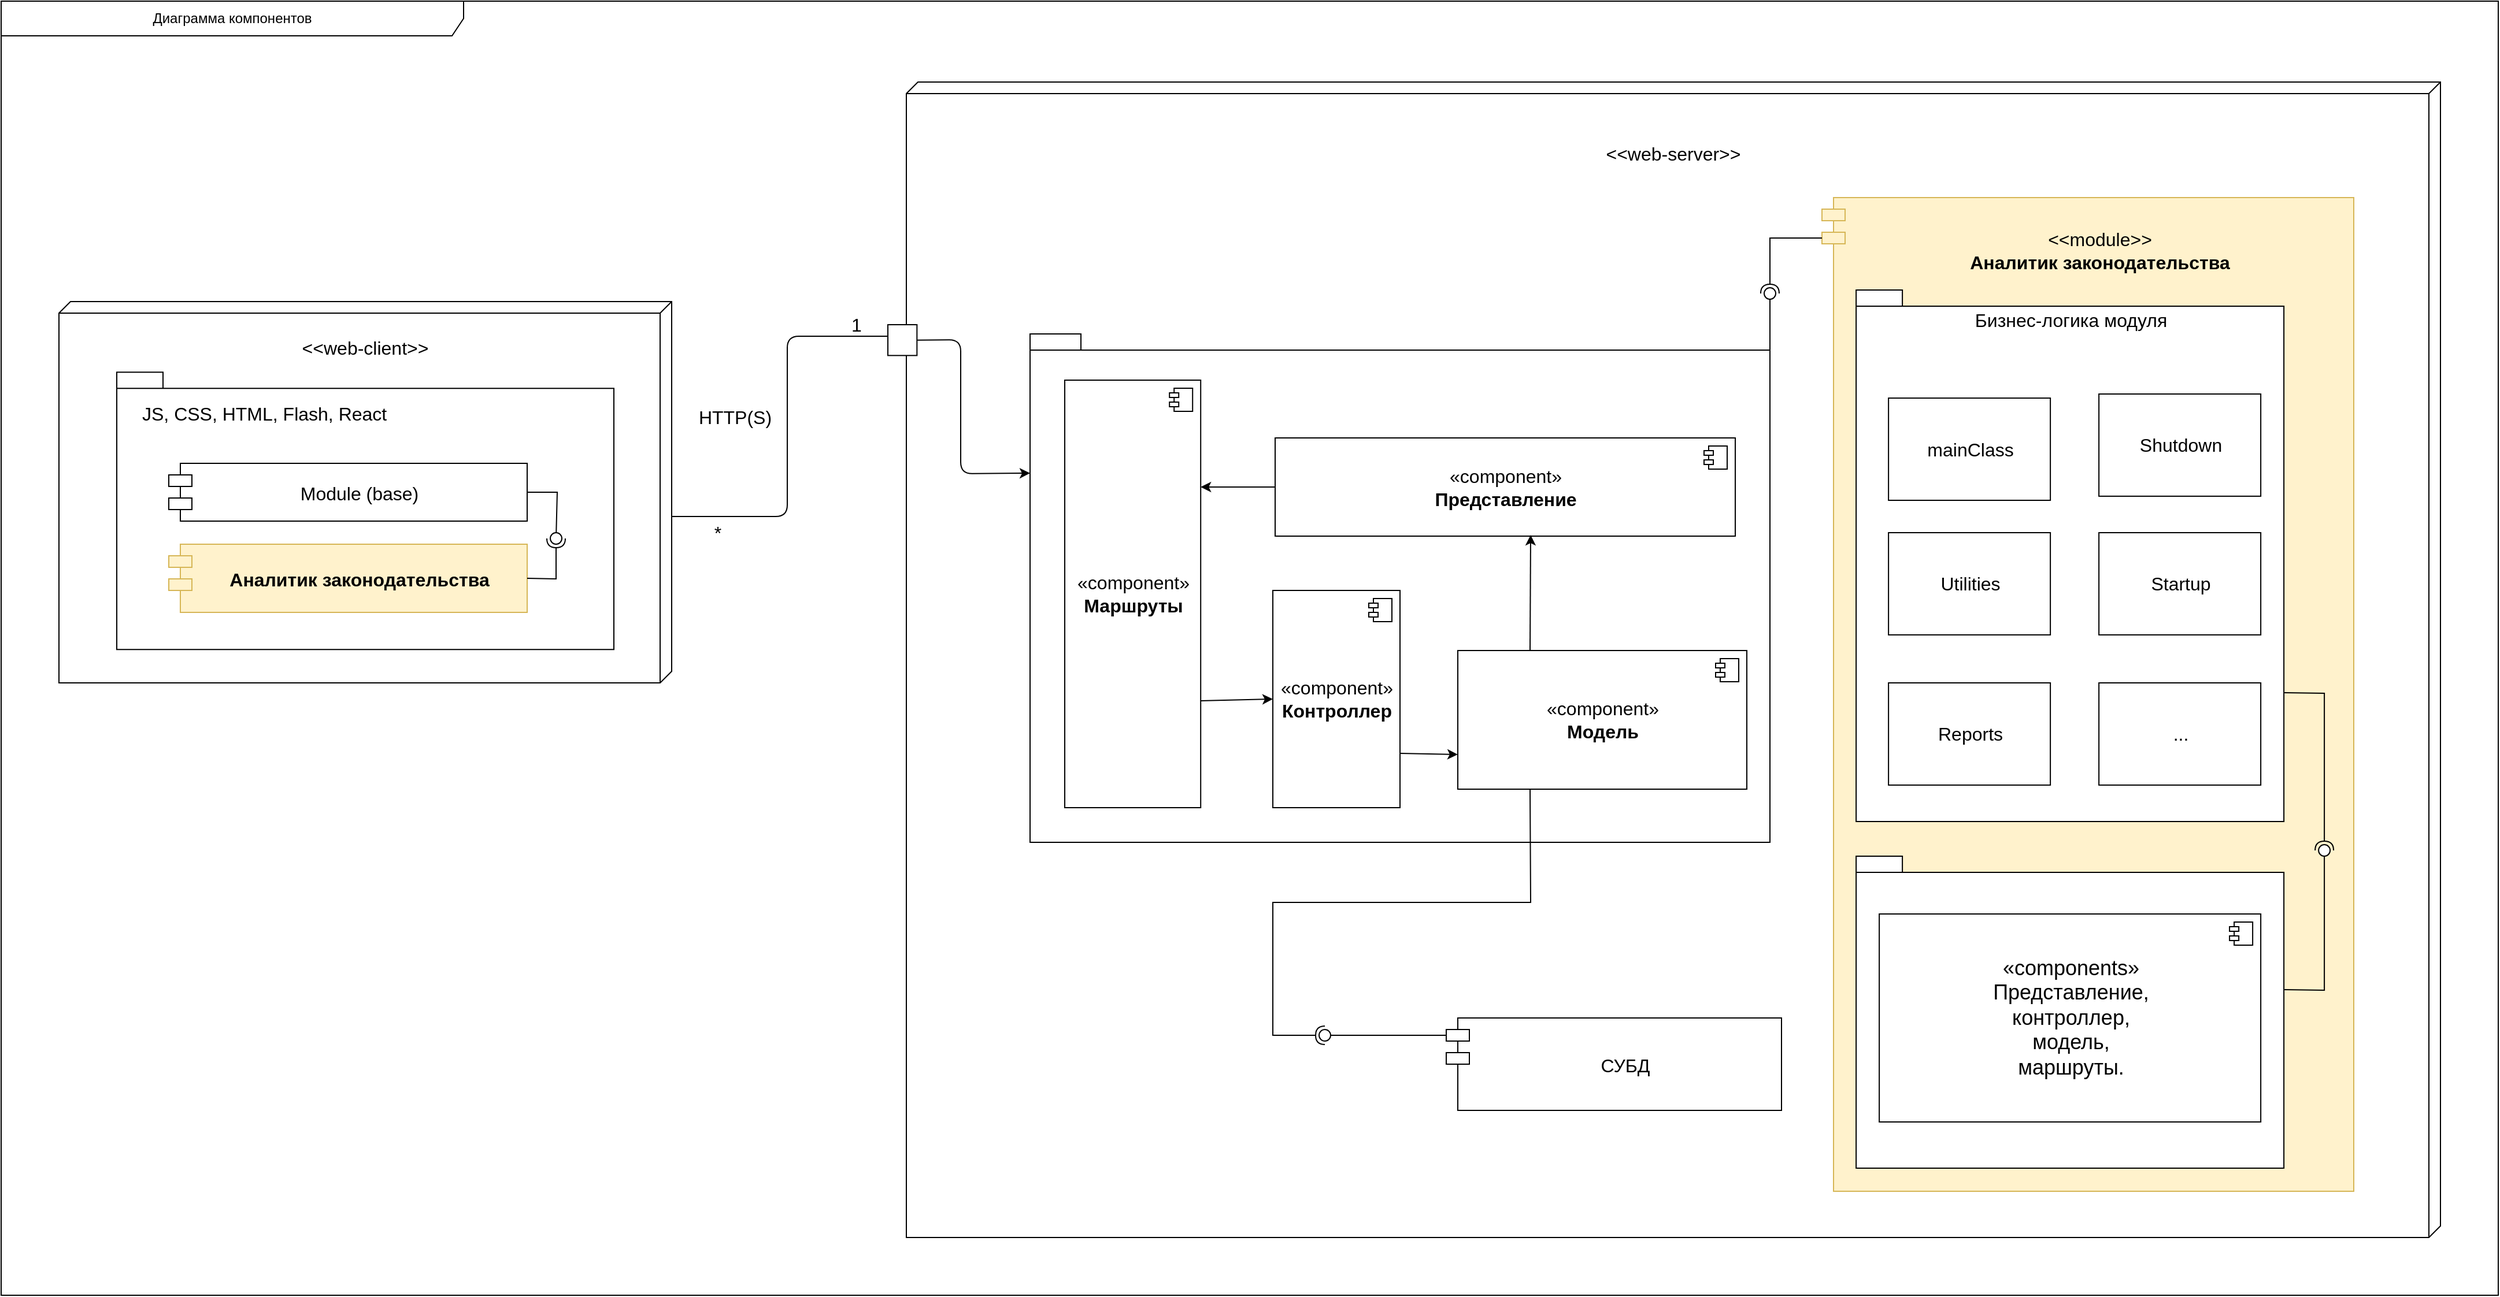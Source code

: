 <mxfile version="14.1.8" type="device"><diagram name="Page-1" id="e7e014a7-5840-1c2e-5031-d8a46d1fe8dd"><mxGraphModel dx="3784" dy="2759" grid="1" gridSize="10" guides="1" tooltips="1" connect="1" arrows="1" fold="1" page="1" pageScale="1" pageWidth="1169" pageHeight="826" background="none" math="0" shadow="0"><root><mxCell id="0"/><mxCell id="1" parent="0"/><mxCell id="7kr1iE2npTR5GAXy539B-20" value="" style="endArrow=none;html=1;exitX=0;exitY=0;exitDx=186;exitDy=0;exitPerimeter=0;entryX=0;entryY=0;entryDx=220;entryDy=730.0;entryPerimeter=0;" edge="1" parent="1" source="Ja1YPHmaNhb-Zqx3PZYz-48" target="7kr1iE2npTR5GAXy539B-4"><mxGeometry width="50" height="50" relative="1" as="geometry"><mxPoint x="-120" y="610" as="sourcePoint"/><mxPoint x="-140" y="260" as="targetPoint"/><Array as="points"><mxPoint x="-170" y="316"/><mxPoint x="-170" y="160"/></Array></mxGeometry></mxCell><mxCell id="31887JfQ04T_51z_vyh9-67" value="Диаграмма компонентов" style="shape=umlFrame;whiteSpace=wrap;html=1;width=400;height=30;" parent="1" vertex="1"><mxGeometry x="-850" y="-130" width="2160" height="1120" as="geometry"/></mxCell><mxCell id="7kr1iE2npTR5GAXy539B-9" value="" style="group" vertex="1" connectable="0" parent="1"><mxGeometry x="-67" y="-60" width="1327" height="1000" as="geometry"/></mxCell><mxCell id="7kr1iE2npTR5GAXy539B-3" value="" style="group;fillColor=#ffffff;container=0;" vertex="1" connectable="0" parent="7kr1iE2npTR5GAXy539B-9"><mxGeometry width="1327.0" height="1000.0" as="geometry"/></mxCell><mxCell id="7kr1iE2npTR5GAXy539B-8" value="" style="group" vertex="1" connectable="0" parent="7kr1iE2npTR5GAXy539B-9"><mxGeometry width="1327.0" height="1000.0" as="geometry"/></mxCell><mxCell id="7kr1iE2npTR5GAXy539B-4" value="" style="verticalAlign=top;align=center;spacingTop=35;spacingLeft=2;spacingRight=12;shape=cube;size=10;direction=south;fontStyle=4;html=1;labelBackgroundColor=none;fillColor=none;fontSize=16;fontColor=none;" vertex="1" parent="7kr1iE2npTR5GAXy539B-8"><mxGeometry width="1327.0" height="1000.0" as="geometry"/></mxCell><mxCell id="7kr1iE2npTR5GAXy539B-5" value="&lt;span&gt;&amp;lt;&amp;lt;web-server&amp;gt;&amp;gt;&lt;/span&gt;" style="text;whiteSpace=wrap;html=1;fontSize=16;fontColor=none;align=center;" vertex="1" parent="7kr1iE2npTR5GAXy539B-8"><mxGeometry x="68.059" y="46.163" width="1190.901" height="65.465" as="geometry"/></mxCell><mxCell id="7kr1iE2npTR5GAXy539B-161" value="" style="group" vertex="1" connectable="0" parent="7kr1iE2npTR5GAXy539B-8"><mxGeometry x="107" y="100" width="1145" height="860" as="geometry"/></mxCell><mxCell id="7kr1iE2npTR5GAXy539B-144" value="" style="group" vertex="1" connectable="0" parent="7kr1iE2npTR5GAXy539B-161"><mxGeometry y="118" width="640" height="440" as="geometry"/></mxCell><mxCell id="7kr1iE2npTR5GAXy539B-125" value="" style="shape=folder;fontStyle=1;spacingTop=10;tabWidth=40;tabHeight=14;tabPosition=left;html=1;fillColor=#FFFFFF;fontSize=16;align=left;" vertex="1" parent="7kr1iE2npTR5GAXy539B-144"><mxGeometry width="640" height="440" as="geometry"/></mxCell><mxCell id="7kr1iE2npTR5GAXy539B-126" value="" style="group" vertex="1" connectable="0" parent="7kr1iE2npTR5GAXy539B-144"><mxGeometry x="30" y="40" width="590" height="370" as="geometry"/></mxCell><mxCell id="7kr1iE2npTR5GAXy539B-64" value="«component»&lt;br&gt;&lt;b&gt;Контроллер&lt;/b&gt;" style="html=1;dropTarget=0;fontSize=16;" vertex="1" parent="7kr1iE2npTR5GAXy539B-126"><mxGeometry x="180" y="182" width="110" height="188" as="geometry"/></mxCell><mxCell id="7kr1iE2npTR5GAXy539B-65" value="" style="shape=module;jettyWidth=8;jettyHeight=4;" vertex="1" parent="7kr1iE2npTR5GAXy539B-64"><mxGeometry x="1" width="20" height="20" relative="1" as="geometry"><mxPoint x="-27" y="7" as="offset"/></mxGeometry></mxCell><mxCell id="7kr1iE2npTR5GAXy539B-55" value="«component»&lt;br&gt;&lt;b&gt;Маршруты&lt;/b&gt;" style="html=1;dropTarget=0;fontSize=16;" vertex="1" parent="7kr1iE2npTR5GAXy539B-126"><mxGeometry width="117.6" height="370" as="geometry"/></mxCell><mxCell id="7kr1iE2npTR5GAXy539B-56" value="" style="shape=module;jettyWidth=8;jettyHeight=4;" vertex="1" parent="7kr1iE2npTR5GAXy539B-55"><mxGeometry x="1" width="20" height="20" relative="1" as="geometry"><mxPoint x="-27" y="7" as="offset"/></mxGeometry></mxCell><mxCell id="7kr1iE2npTR5GAXy539B-70" value="«component»&lt;br&gt;&lt;b&gt;Представление&lt;/b&gt;" style="html=1;dropTarget=0;fontSize=16;" vertex="1" parent="7kr1iE2npTR5GAXy539B-126"><mxGeometry x="182" y="50" width="398" height="85" as="geometry"/></mxCell><mxCell id="7kr1iE2npTR5GAXy539B-71" value="" style="shape=module;jettyWidth=8;jettyHeight=4;" vertex="1" parent="7kr1iE2npTR5GAXy539B-70"><mxGeometry x="1" width="20" height="20" relative="1" as="geometry"><mxPoint x="-27" y="7" as="offset"/></mxGeometry></mxCell><mxCell id="7kr1iE2npTR5GAXy539B-72" value="«component»&lt;br&gt;&lt;b&gt;Модель&lt;/b&gt;" style="html=1;dropTarget=0;fontSize=16;" vertex="1" parent="7kr1iE2npTR5GAXy539B-126"><mxGeometry x="340" y="234" width="250" height="120" as="geometry"/></mxCell><mxCell id="7kr1iE2npTR5GAXy539B-73" value="" style="shape=module;jettyWidth=8;jettyHeight=4;" vertex="1" parent="7kr1iE2npTR5GAXy539B-72"><mxGeometry x="1" width="20" height="20" relative="1" as="geometry"><mxPoint x="-27" y="7" as="offset"/></mxGeometry></mxCell><mxCell id="7kr1iE2npTR5GAXy539B-74" value="" style="endArrow=classic;html=1;fontSize=16;exitX=1;exitY=0.75;exitDx=0;exitDy=0;entryX=0;entryY=0.75;entryDx=0;entryDy=0;" edge="1" parent="7kr1iE2npTR5GAXy539B-126" source="7kr1iE2npTR5GAXy539B-64" target="7kr1iE2npTR5GAXy539B-72"><mxGeometry width="50" height="50" relative="1" as="geometry"><mxPoint x="450" y="10" as="sourcePoint"/><mxPoint x="500" y="-40" as="targetPoint"/></mxGeometry></mxCell><mxCell id="7kr1iE2npTR5GAXy539B-75" value="" style="endArrow=classic;html=1;fontSize=16;exitX=1;exitY=0.75;exitDx=0;exitDy=0;entryX=0;entryY=0.5;entryDx=0;entryDy=0;" edge="1" parent="7kr1iE2npTR5GAXy539B-126" source="7kr1iE2npTR5GAXy539B-55" target="7kr1iE2npTR5GAXy539B-64"><mxGeometry width="50" height="50" relative="1" as="geometry"><mxPoint x="450" y="10" as="sourcePoint"/><mxPoint x="500" y="-40" as="targetPoint"/></mxGeometry></mxCell><mxCell id="7kr1iE2npTR5GAXy539B-76" value="" style="endArrow=classic;html=1;fontSize=16;exitX=0.25;exitY=0;exitDx=0;exitDy=0;" edge="1" parent="7kr1iE2npTR5GAXy539B-126" source="7kr1iE2npTR5GAXy539B-72"><mxGeometry width="50" height="50" relative="1" as="geometry"><mxPoint x="450" y="10" as="sourcePoint"/><mxPoint x="403" y="134" as="targetPoint"/></mxGeometry></mxCell><mxCell id="7kr1iE2npTR5GAXy539B-77" value="" style="endArrow=classic;html=1;fontSize=16;entryX=1;entryY=0.25;entryDx=0;entryDy=0;exitX=0;exitY=0.5;exitDx=0;exitDy=0;" edge="1" parent="7kr1iE2npTR5GAXy539B-126" source="7kr1iE2npTR5GAXy539B-70" target="7kr1iE2npTR5GAXy539B-55"><mxGeometry width="50" height="50" relative="1" as="geometry"><mxPoint x="450" y="10" as="sourcePoint"/><mxPoint x="500" y="-40" as="targetPoint"/></mxGeometry></mxCell><mxCell id="7kr1iE2npTR5GAXy539B-147" value="" style="group" vertex="1" connectable="0" parent="7kr1iE2npTR5GAXy539B-161"><mxGeometry x="685" width="460" height="860" as="geometry"/></mxCell><mxCell id="7kr1iE2npTR5GAXy539B-51" value="" style="shape=module;align=left;spacingLeft=20;align=center;verticalAlign=top;fontSize=16;fillColor=#fff2cc;strokeColor=#d6b656;fontStyle=1" vertex="1" parent="7kr1iE2npTR5GAXy539B-147"><mxGeometry width="460" height="860" as="geometry"/></mxCell><mxCell id="7kr1iE2npTR5GAXy539B-78" value="&amp;lt;&amp;lt;module&amp;gt;&amp;gt;&lt;br&gt;&lt;span style=&quot;font-weight: 700&quot;&gt;Аналитик законодательства&lt;/span&gt;" style="text;html=1;strokeColor=none;fillColor=none;align=center;verticalAlign=middle;whiteSpace=wrap;rounded=0;fontSize=16;" vertex="1" parent="7kr1iE2npTR5GAXy539B-147"><mxGeometry x="40.889" y="8.446" width="398.667" height="76.01" as="geometry"/></mxCell><mxCell id="7kr1iE2npTR5GAXy539B-148" value="" style="group" vertex="1" connectable="0" parent="7kr1iE2npTR5GAXy539B-147"><mxGeometry x="29.56" y="80" width="410" height="760" as="geometry"/></mxCell><mxCell id="7kr1iE2npTR5GAXy539B-143" value="" style="ellipse;whiteSpace=wrap;html=1;fontFamily=Helvetica;fontSize=12;fontColor=#000000;align=center;strokeColor=#000000;fillColor=#ffffff;points=[];aspect=fixed;resizable=0;" vertex="1" parent="7kr1iE2npTR5GAXy539B-148"><mxGeometry x="400" y="480" width="10" height="10" as="geometry"/></mxCell><mxCell id="7kr1iE2npTR5GAXy539B-119" value="" style="group" vertex="1" connectable="0" parent="7kr1iE2npTR5GAXy539B-148"><mxGeometry width="370" height="460" as="geometry"/></mxCell><mxCell id="7kr1iE2npTR5GAXy539B-109" value="Бизнес-логика модуля" style="shape=folder;fontStyle=0;spacingTop=10;tabWidth=40;tabHeight=14;tabPosition=left;html=1;fillColor=#FFFFFF;fontSize=16;verticalAlign=top;align=center;" vertex="1" parent="7kr1iE2npTR5GAXy539B-119"><mxGeometry width="370" height="460" as="geometry"/></mxCell><mxCell id="7kr1iE2npTR5GAXy539B-110" value="&lt;span&gt;Startup&lt;/span&gt;" style="html=1;fillColor=#FFFFFF;fontSize=16;fontStyle=0" vertex="1" parent="7kr1iE2npTR5GAXy539B-119"><mxGeometry x="210" y="209.997" width="140" height="88.462" as="geometry"/></mxCell><mxCell id="7kr1iE2npTR5GAXy539B-114" value="&lt;span&gt;Shutdown&lt;/span&gt;" style="html=1;fillColor=#FFFFFF;fontSize=16;fontStyle=0" vertex="1" parent="7kr1iE2npTR5GAXy539B-119"><mxGeometry x="210" y="89.996" width="140" height="88.462" as="geometry"/></mxCell><mxCell id="7kr1iE2npTR5GAXy539B-115" value="Utilities" style="html=1;fillColor=#FFFFFF;fontSize=16;fontStyle=0" vertex="1" parent="7kr1iE2npTR5GAXy539B-119"><mxGeometry x="28" y="209.997" width="140" height="88.462" as="geometry"/></mxCell><mxCell id="7kr1iE2npTR5GAXy539B-116" value="&lt;span&gt;...&lt;/span&gt;" style="html=1;fillColor=#FFFFFF;fontSize=16;fontStyle=0" vertex="1" parent="7kr1iE2npTR5GAXy539B-119"><mxGeometry x="210" y="339.996" width="140" height="88.462" as="geometry"/></mxCell><mxCell id="7kr1iE2npTR5GAXy539B-117" value="&lt;span&gt;Reports&lt;/span&gt;" style="html=1;fillColor=#FFFFFF;fontSize=16;fontStyle=0" vertex="1" parent="7kr1iE2npTR5GAXy539B-119"><mxGeometry x="28" y="339.996" width="140" height="88.462" as="geometry"/></mxCell><mxCell id="7kr1iE2npTR5GAXy539B-118" value="mainClass" style="html=1;fillColor=#FFFFFF;fontSize=16;fontStyle=0" vertex="1" parent="7kr1iE2npTR5GAXy539B-119"><mxGeometry x="28" y="93.535" width="140" height="88.462" as="geometry"/></mxCell><mxCell id="7kr1iE2npTR5GAXy539B-142" value="" style="rounded=0;orthogonalLoop=1;jettySize=auto;html=1;endArrow=halfCircle;endFill=0;entryX=0.5;entryY=0.5;entryDx=0;entryDy=0;endSize=6;strokeWidth=1;fontSize=16;exitX=0;exitY=0;exitDx=370;exitDy=348.5;exitPerimeter=0;" edge="1" target="7kr1iE2npTR5GAXy539B-143" parent="7kr1iE2npTR5GAXy539B-148" source="7kr1iE2npTR5GAXy539B-109"><mxGeometry x="640" y="-100" as="geometry"><mxPoint x="970" y="-345" as="sourcePoint"/><Array as="points"><mxPoint x="405" y="349"/></Array></mxGeometry></mxCell><mxCell id="7kr1iE2npTR5GAXy539B-146" value="" style="group" vertex="1" connectable="0" parent="7kr1iE2npTR5GAXy539B-148"><mxGeometry y="490" width="370" height="270" as="geometry"/></mxCell><mxCell id="7kr1iE2npTR5GAXy539B-107" value="" style="shape=folder;fontStyle=1;spacingTop=10;tabWidth=40;tabHeight=14;tabPosition=left;html=1;fillColor=#FFFFFF;fontSize=16;" vertex="1" parent="7kr1iE2npTR5GAXy539B-146"><mxGeometry width="370" height="270" as="geometry"/></mxCell><mxCell id="7kr1iE2npTR5GAXy539B-99" value="&lt;font style=&quot;font-size: 18px&quot;&gt;«components»&lt;br&gt;Представление,&lt;br&gt;контроллер,&lt;br&gt;модель,&lt;br&gt;маршруты.&lt;/font&gt;" style="html=1;dropTarget=0;fontSize=16;" vertex="1" parent="7kr1iE2npTR5GAXy539B-146"><mxGeometry x="20" y="50" width="330" height="180" as="geometry"/></mxCell><mxCell id="7kr1iE2npTR5GAXy539B-100" value="" style="shape=module;jettyWidth=8;jettyHeight=4;" vertex="1" parent="7kr1iE2npTR5GAXy539B-99"><mxGeometry x="1" width="20" height="20" relative="1" as="geometry"><mxPoint x="-27" y="7" as="offset"/></mxGeometry></mxCell><mxCell id="7kr1iE2npTR5GAXy539B-141" value="" style="rounded=0;orthogonalLoop=1;jettySize=auto;html=1;endArrow=none;endFill=0;fontSize=16;exitX=0;exitY=0;exitDx=370;exitDy=115.5;exitPerimeter=0;" edge="1" target="7kr1iE2npTR5GAXy539B-143" parent="7kr1iE2npTR5GAXy539B-148" source="7kr1iE2npTR5GAXy539B-107"><mxGeometry x="640" y="-100" as="geometry"><mxPoint x="480" y="60" as="sourcePoint"/><Array as="points"><mxPoint x="405" y="606"/></Array></mxGeometry></mxCell><mxCell id="7kr1iE2npTR5GAXy539B-151" value="" style="rounded=0;orthogonalLoop=1;jettySize=auto;html=1;endArrow=none;endFill=0;fontSize=16;exitX=0;exitY=0;exitDx=640;exitDy=14;exitPerimeter=0;" edge="1" target="7kr1iE2npTR5GAXy539B-153" parent="7kr1iE2npTR5GAXy539B-161" source="7kr1iE2npTR5GAXy539B-125"><mxGeometry relative="1" as="geometry"><mxPoint x="295" y="-12" as="sourcePoint"/></mxGeometry></mxCell><mxCell id="7kr1iE2npTR5GAXy539B-152" value="" style="rounded=0;orthogonalLoop=1;jettySize=auto;html=1;endArrow=halfCircle;endFill=0;entryX=0.5;entryY=0.5;entryDx=0;entryDy=0;endSize=6;strokeWidth=1;fontSize=16;exitX=0;exitY=0;exitDx=0;exitDy=35;exitPerimeter=0;" edge="1" target="7kr1iE2npTR5GAXy539B-153" parent="7kr1iE2npTR5GAXy539B-161" source="7kr1iE2npTR5GAXy539B-51"><mxGeometry relative="1" as="geometry"><mxPoint x="475" y="-102" as="sourcePoint"/><Array as="points"><mxPoint x="640" y="35"/></Array></mxGeometry></mxCell><mxCell id="7kr1iE2npTR5GAXy539B-153" value="" style="ellipse;whiteSpace=wrap;html=1;fontFamily=Helvetica;fontSize=12;fontColor=#000000;align=center;strokeColor=#000000;fillColor=#ffffff;points=[];aspect=fixed;resizable=0;" vertex="1" parent="7kr1iE2npTR5GAXy539B-161"><mxGeometry x="635" y="78" width="10" height="10" as="geometry"/></mxCell><mxCell id="7kr1iE2npTR5GAXy539B-154" value="СУБД" style="shape=module;align=left;spacingLeft=20;align=center;verticalAlign=middle;fillColor=#FFFFFF;fontSize=16;" vertex="1" parent="7kr1iE2npTR5GAXy539B-161"><mxGeometry x="360" y="710" width="290" height="80" as="geometry"/></mxCell><mxCell id="7kr1iE2npTR5GAXy539B-158" value="" style="rounded=0;orthogonalLoop=1;jettySize=auto;html=1;endArrow=none;endFill=0;fontSize=16;exitX=0;exitY=0;exitDx=0;exitDy=15;exitPerimeter=0;" edge="1" target="7kr1iE2npTR5GAXy539B-160" parent="7kr1iE2npTR5GAXy539B-161" source="7kr1iE2npTR5GAXy539B-154"><mxGeometry relative="1" as="geometry"><mxPoint x="330" y="810" as="sourcePoint"/><Array as="points"/></mxGeometry></mxCell><mxCell id="7kr1iE2npTR5GAXy539B-159" value="" style="rounded=0;orthogonalLoop=1;jettySize=auto;html=1;endArrow=halfCircle;endFill=0;entryX=0.5;entryY=0.5;entryDx=0;entryDy=0;endSize=6;strokeWidth=1;fontSize=16;exitX=0.25;exitY=1;exitDx=0;exitDy=0;" edge="1" target="7kr1iE2npTR5GAXy539B-160" parent="7kr1iE2npTR5GAXy539B-161" source="7kr1iE2npTR5GAXy539B-72"><mxGeometry relative="1" as="geometry"><mxPoint x="-610" y="10" as="sourcePoint"/><Array as="points"><mxPoint x="433" y="610"/><mxPoint x="210" y="610"/><mxPoint x="210" y="725"/></Array></mxGeometry></mxCell><mxCell id="7kr1iE2npTR5GAXy539B-160" value="" style="ellipse;whiteSpace=wrap;html=1;fontFamily=Helvetica;fontSize=12;fontColor=#000000;align=center;strokeColor=#000000;fillColor=#ffffff;points=[];aspect=fixed;resizable=0;" vertex="1" parent="7kr1iE2npTR5GAXy539B-161"><mxGeometry x="250" y="720" width="10" height="10" as="geometry"/></mxCell><mxCell id="7kr1iE2npTR5GAXy539B-21" value="&lt;font style=&quot;font-size: 16px&quot;&gt;1&lt;br&gt;&lt;/font&gt;" style="text;html=1;strokeColor=none;fillColor=none;align=center;verticalAlign=middle;whiteSpace=wrap;rounded=0;" vertex="1" parent="1"><mxGeometry x="-130" y="140" width="40" height="20" as="geometry"/></mxCell><mxCell id="7kr1iE2npTR5GAXy539B-22" value="&lt;font style=&quot;font-size: 16px&quot;&gt;*&lt;br&gt;&lt;/font&gt;" style="text;html=1;strokeColor=none;fillColor=none;align=center;verticalAlign=middle;whiteSpace=wrap;rounded=0;" vertex="1" parent="1"><mxGeometry x="-250" y="320" width="40" height="20" as="geometry"/></mxCell><mxCell id="7kr1iE2npTR5GAXy539B-24" value="&lt;font style=&quot;font-size: 16px&quot;&gt;HTTP(S)&lt;br&gt;&lt;/font&gt;" style="text;html=1;strokeColor=none;fillColor=none;align=center;verticalAlign=middle;whiteSpace=wrap;rounded=0;" vertex="1" parent="1"><mxGeometry x="-250" y="220" width="70" height="20" as="geometry"/></mxCell><mxCell id="7kr1iE2npTR5GAXy539B-132" value="" style="group" vertex="1" connectable="0" parent="1"><mxGeometry x="-800" y="130" width="530" height="330" as="geometry"/></mxCell><mxCell id="Ja1YPHmaNhb-Zqx3PZYz-47" value="" style="group;fillColor=#ffffff;container=0;" parent="7kr1iE2npTR5GAXy539B-132" vertex="1" connectable="0"><mxGeometry width="530" height="330" as="geometry"/></mxCell><mxCell id="Ja1YPHmaNhb-Zqx3PZYz-48" value="" style="verticalAlign=top;align=center;spacingTop=35;spacingLeft=2;spacingRight=12;shape=cube;size=10;direction=south;fontStyle=4;html=1;labelBackgroundColor=none;fillColor=none;fontSize=16;fontColor=none;" parent="7kr1iE2npTR5GAXy539B-132" vertex="1"><mxGeometry width="530.0" height="330" as="geometry"/></mxCell><mxCell id="Ja1YPHmaNhb-Zqx3PZYz-49" value="&lt;span&gt;&amp;lt;&amp;lt;web-client&amp;gt;&amp;gt;&lt;/span&gt;" style="text;whiteSpace=wrap;html=1;fontSize=16;fontColor=none;align=center;" parent="7kr1iE2npTR5GAXy539B-132" vertex="1"><mxGeometry x="27.179" y="24.444" width="475.641" height="36.667" as="geometry"/></mxCell><mxCell id="7kr1iE2npTR5GAXy539B-25" value="" style="shape=folder;fontStyle=1;spacingTop=10;tabWidth=40;tabHeight=14;tabPosition=left;html=1;" vertex="1" parent="7kr1iE2npTR5GAXy539B-132"><mxGeometry x="50" y="61.11" width="430" height="240" as="geometry"/></mxCell><mxCell id="7kr1iE2npTR5GAXy539B-26" value="&lt;span style=&quot;font-size: 16px&quot;&gt;JS, CSS, HTML, Flash, React&lt;/span&gt;" style="text;html=1;strokeColor=none;fillColor=none;align=left;verticalAlign=middle;whiteSpace=wrap;rounded=0;" vertex="1" parent="7kr1iE2npTR5GAXy539B-132"><mxGeometry x="70" y="87.11" width="370" height="20" as="geometry"/></mxCell><mxCell id="7kr1iE2npTR5GAXy539B-27" value="Module (base)" style="shape=module;align=left;spacingLeft=20;align=center;verticalAlign=middle;fontSize=16;" vertex="1" parent="7kr1iE2npTR5GAXy539B-132"><mxGeometry x="95" y="140" width="310" height="50" as="geometry"/></mxCell><mxCell id="7kr1iE2npTR5GAXy539B-29" value="Аналитик законодательства" style="shape=module;align=left;spacingLeft=20;align=center;verticalAlign=middle;fontSize=16;fillColor=#fff2cc;strokeColor=#d6b656;fontStyle=1" vertex="1" parent="7kr1iE2npTR5GAXy539B-132"><mxGeometry x="95" y="210" width="310" height="59" as="geometry"/></mxCell><mxCell id="7kr1iE2npTR5GAXy539B-129" value="" style="rounded=0;orthogonalLoop=1;jettySize=auto;html=1;endArrow=none;endFill=0;fontSize=16;exitX=1;exitY=0.5;exitDx=0;exitDy=0;" edge="1" target="7kr1iE2npTR5GAXy539B-131" parent="7kr1iE2npTR5GAXy539B-132" source="7kr1iE2npTR5GAXy539B-27"><mxGeometry relative="1" as="geometry"><mxPoint x="505" y="210" as="sourcePoint"/><Array as="points"><mxPoint x="431" y="165"/></Array></mxGeometry></mxCell><mxCell id="7kr1iE2npTR5GAXy539B-130" value="" style="rounded=0;orthogonalLoop=1;jettySize=auto;html=1;endArrow=halfCircle;endFill=0;entryX=0.5;entryY=0.5;entryDx=0;entryDy=0;endSize=6;strokeWidth=1;fontSize=16;exitX=1;exitY=0.5;exitDx=0;exitDy=0;" edge="1" target="7kr1iE2npTR5GAXy539B-131" parent="7kr1iE2npTR5GAXy539B-132" source="7kr1iE2npTR5GAXy539B-29"><mxGeometry relative="1" as="geometry"><mxPoint x="455" y="390" as="sourcePoint"/><Array as="points"><mxPoint x="430" y="240"/></Array></mxGeometry></mxCell><mxCell id="7kr1iE2npTR5GAXy539B-131" value="" style="ellipse;whiteSpace=wrap;html=1;fontFamily=Helvetica;fontSize=12;fontColor=#000000;align=center;strokeColor=#000000;fillColor=#ffffff;points=[];aspect=fixed;resizable=0;direction=south;" vertex="1" parent="7kr1iE2npTR5GAXy539B-132"><mxGeometry x="425" y="200" width="10" height="10" as="geometry"/></mxCell><mxCell id="7kr1iE2npTR5GAXy539B-162" value="" style="endArrow=classic;html=1;fontSize=16;exitX=1;exitY=0.5;exitDx=0;exitDy=0;entryX=0;entryY=0;entryDx=0;entryDy=120.5;entryPerimeter=0;" edge="1" parent="1" source="7kr1iE2npTR5GAXy539B-66" target="7kr1iE2npTR5GAXy539B-125"><mxGeometry width="50" height="50" relative="1" as="geometry"><mxPoint x="-80" y="640" as="sourcePoint"/><mxPoint x="-280" y="680" as="targetPoint"/><Array as="points"><mxPoint x="-20" y="163"/><mxPoint x="-20" y="279"/></Array></mxGeometry></mxCell><mxCell id="7kr1iE2npTR5GAXy539B-66" value="" style="rounded=0;whiteSpace=wrap;html=1;fontSize=16;fillColor=#FFFFFF;" vertex="1" parent="1"><mxGeometry x="-82.996" y="150.0" width="25.168" height="26.673" as="geometry"/></mxCell></root></mxGraphModel></diagram></mxfile>